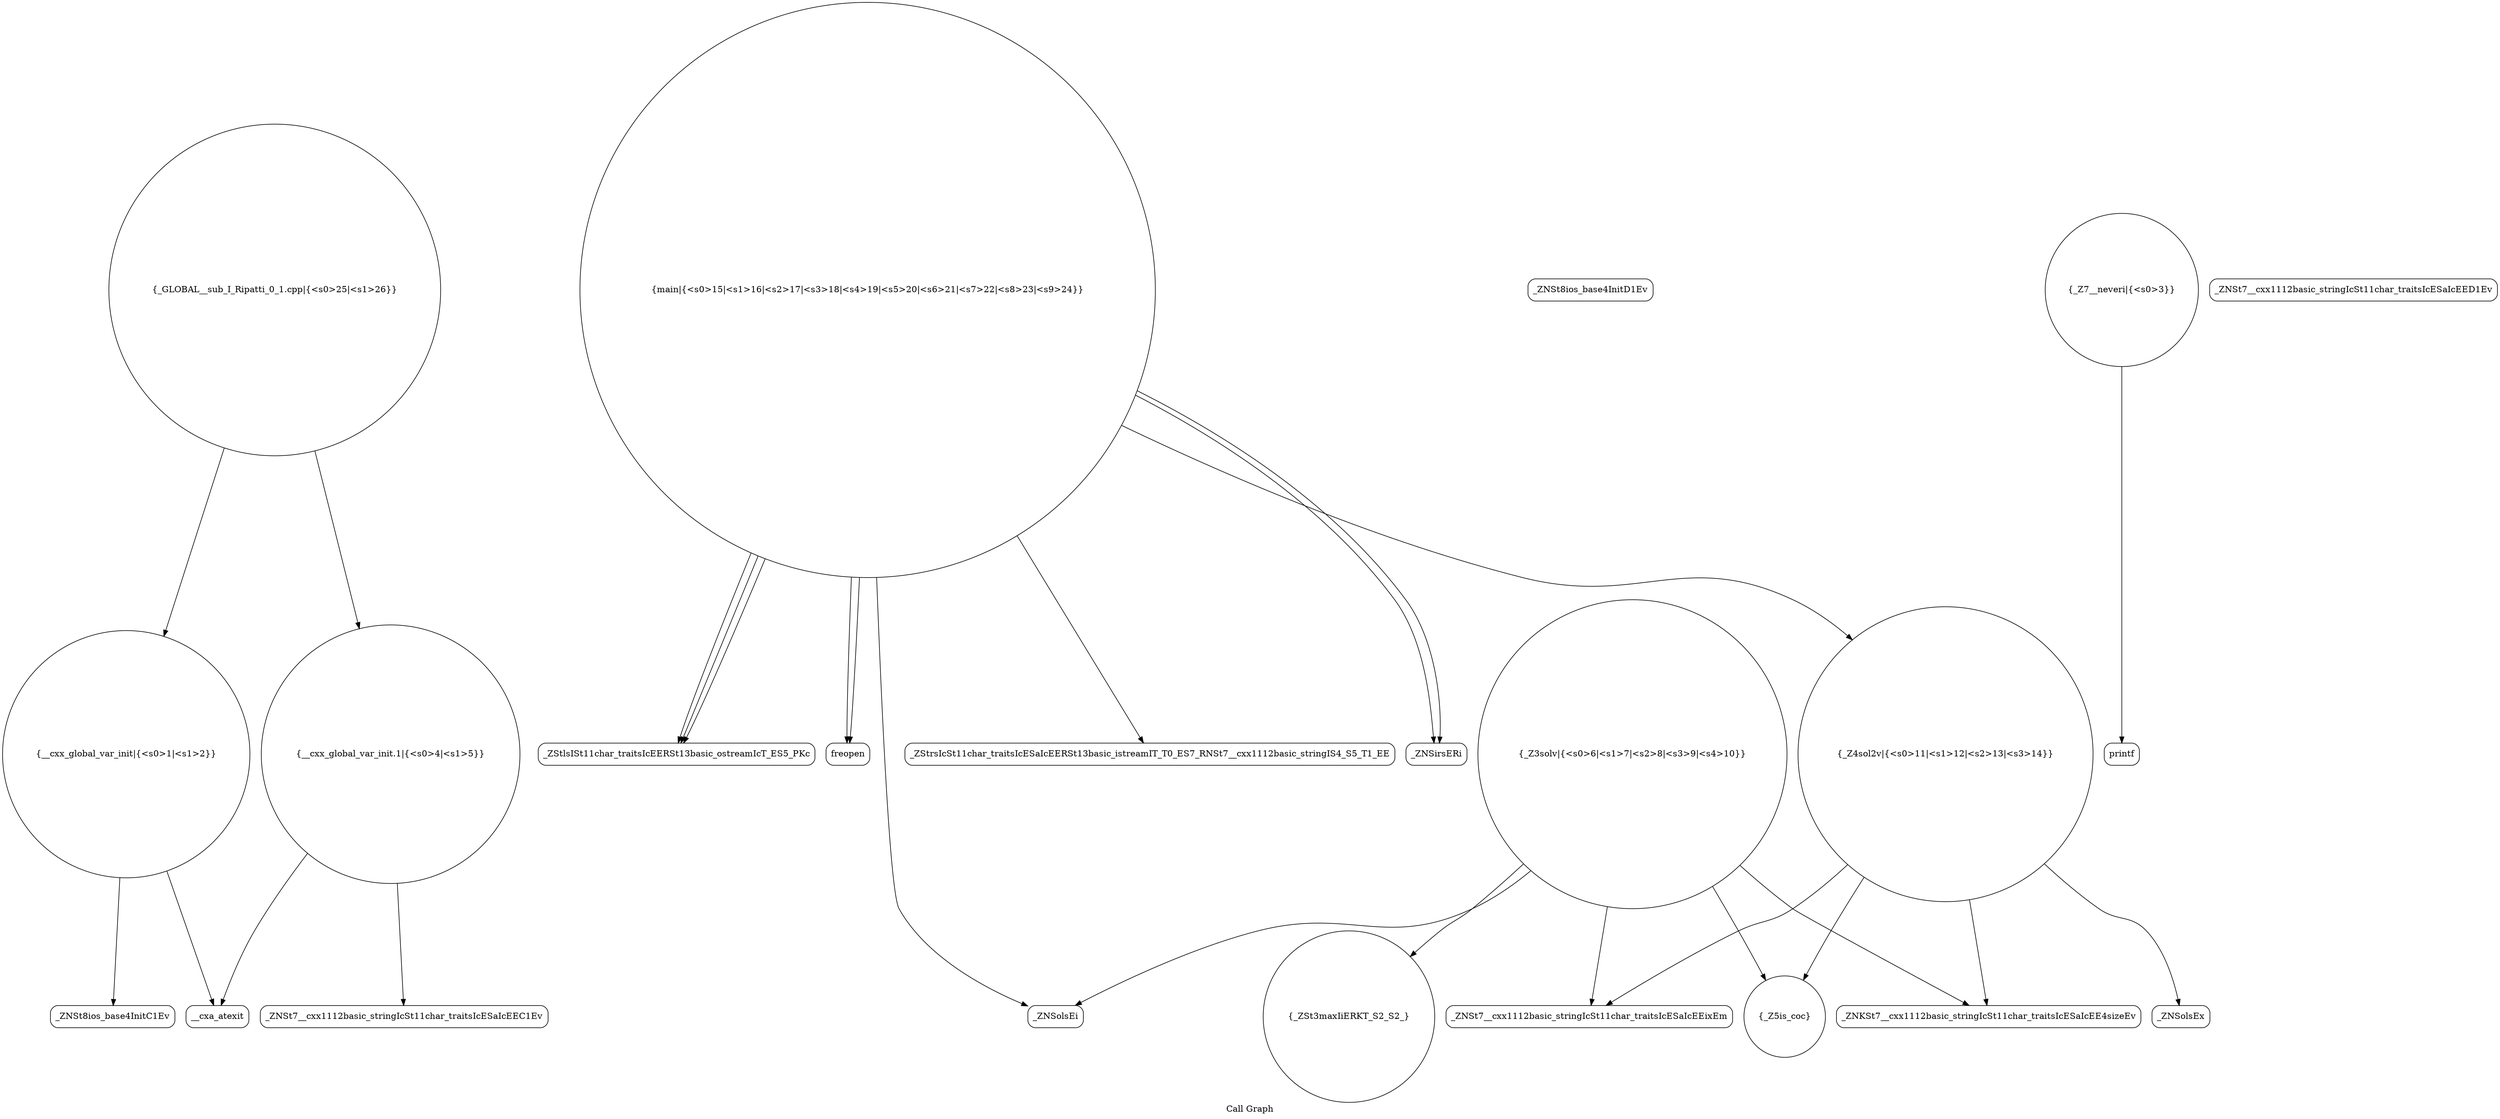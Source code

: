 digraph "Call Graph" {
	label="Call Graph";

	Node0x55f1351429e0 [shape=record,shape=circle,label="{__cxx_global_var_init|{<s0>1|<s1>2}}"];
	Node0x55f1351429e0:s0 -> Node0x55f135142e70[color=black];
	Node0x55f1351429e0:s1 -> Node0x55f135142f70[color=black];
	Node0x55f135143170 [shape=record,shape=Mrecord,label="{_ZNSt7__cxx1112basic_stringIcSt11char_traitsIcESaIcEEC1Ev}"];
	Node0x55f1351434f0 [shape=record,shape=Mrecord,label="{_ZNSolsEi}"];
	Node0x55f135143870 [shape=record,shape=Mrecord,label="{_ZStlsISt11char_traitsIcEERSt13basic_ostreamIcT_ES5_PKc}"];
	Node0x55f135142ef0 [shape=record,shape=Mrecord,label="{_ZNSt8ios_base4InitD1Ev}"];
	Node0x55f135143270 [shape=record,shape=circle,label="{_Z5is_coc}"];
	Node0x55f1351435f0 [shape=record,shape=Mrecord,label="{_ZNSolsEx}"];
	Node0x55f135142ff0 [shape=record,shape=circle,label="{_Z7__neveri|{<s0>3}}"];
	Node0x55f135142ff0:s0 -> Node0x55f135143070[color=black];
	Node0x55f135143370 [shape=record,shape=Mrecord,label="{_ZNKSt7__cxx1112basic_stringIcSt11char_traitsIcESaIcEE4sizeEv}"];
	Node0x55f1351436f0 [shape=record,shape=Mrecord,label="{freopen}"];
	Node0x55f1351430f0 [shape=record,shape=circle,label="{__cxx_global_var_init.1|{<s0>4|<s1>5}}"];
	Node0x55f1351430f0:s0 -> Node0x55f135143170[color=black];
	Node0x55f1351430f0:s1 -> Node0x55f135142f70[color=black];
	Node0x55f135143470 [shape=record,shape=circle,label="{_ZSt3maxIiERKT_S2_S2_}"];
	Node0x55f1351437f0 [shape=record,shape=Mrecord,label="{_ZStrsIcSt11char_traitsIcESaIcEERSt13basic_istreamIT_T0_ES7_RNSt7__cxx1112basic_stringIS4_S5_T1_EE}"];
	Node0x55f135142e70 [shape=record,shape=Mrecord,label="{_ZNSt8ios_base4InitC1Ev}"];
	Node0x55f1351431f0 [shape=record,shape=Mrecord,label="{_ZNSt7__cxx1112basic_stringIcSt11char_traitsIcESaIcEED1Ev}"];
	Node0x55f135143570 [shape=record,shape=circle,label="{_Z4sol2v|{<s0>11|<s1>12|<s2>13|<s3>14}}"];
	Node0x55f135143570:s0 -> Node0x55f135143370[color=black];
	Node0x55f135143570:s1 -> Node0x55f1351433f0[color=black];
	Node0x55f135143570:s2 -> Node0x55f135143270[color=black];
	Node0x55f135143570:s3 -> Node0x55f1351435f0[color=black];
	Node0x55f1351438f0 [shape=record,shape=circle,label="{_GLOBAL__sub_I_Ripatti_0_1.cpp|{<s0>25|<s1>26}}"];
	Node0x55f1351438f0:s0 -> Node0x55f1351429e0[color=black];
	Node0x55f1351438f0:s1 -> Node0x55f1351430f0[color=black];
	Node0x55f135142f70 [shape=record,shape=Mrecord,label="{__cxa_atexit}"];
	Node0x55f1351432f0 [shape=record,shape=circle,label="{_Z3solv|{<s0>6|<s1>7|<s2>8|<s3>9|<s4>10}}"];
	Node0x55f1351432f0:s0 -> Node0x55f135143370[color=black];
	Node0x55f1351432f0:s1 -> Node0x55f1351433f0[color=black];
	Node0x55f1351432f0:s2 -> Node0x55f135143270[color=black];
	Node0x55f1351432f0:s3 -> Node0x55f135143470[color=black];
	Node0x55f1351432f0:s4 -> Node0x55f1351434f0[color=black];
	Node0x55f135143670 [shape=record,shape=circle,label="{main|{<s0>15|<s1>16|<s2>17|<s3>18|<s4>19|<s5>20|<s6>21|<s7>22|<s8>23|<s9>24}}"];
	Node0x55f135143670:s0 -> Node0x55f1351436f0[color=black];
	Node0x55f135143670:s1 -> Node0x55f1351436f0[color=black];
	Node0x55f135143670:s2 -> Node0x55f135143770[color=black];
	Node0x55f135143670:s3 -> Node0x55f1351437f0[color=black];
	Node0x55f135143670:s4 -> Node0x55f135143770[color=black];
	Node0x55f135143670:s5 -> Node0x55f135143870[color=black];
	Node0x55f135143670:s6 -> Node0x55f1351434f0[color=black];
	Node0x55f135143670:s7 -> Node0x55f135143870[color=black];
	Node0x55f135143670:s8 -> Node0x55f135143570[color=black];
	Node0x55f135143670:s9 -> Node0x55f135143870[color=black];
	Node0x55f135143070 [shape=record,shape=Mrecord,label="{printf}"];
	Node0x55f1351433f0 [shape=record,shape=Mrecord,label="{_ZNSt7__cxx1112basic_stringIcSt11char_traitsIcESaIcEEixEm}"];
	Node0x55f135143770 [shape=record,shape=Mrecord,label="{_ZNSirsERi}"];
}
